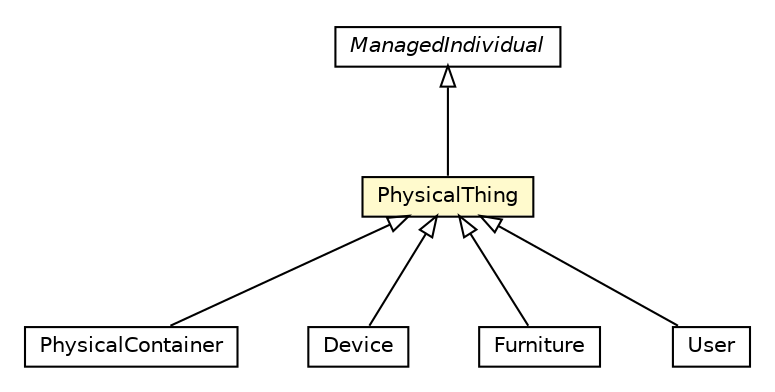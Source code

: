 #!/usr/local/bin/dot
#
# Class diagram 
# Generated by UMLGraph version R5_6-24-gf6e263 (http://www.umlgraph.org/)
#

digraph G {
	edge [fontname="Helvetica",fontsize=10,labelfontname="Helvetica",labelfontsize=10];
	node [fontname="Helvetica",fontsize=10,shape=plaintext];
	nodesep=0.25;
	ranksep=0.5;
	// org.universAAL.ontology.phThing.PhysicalContainer
	c282017 [label=<<table title="org.universAAL.ontology.phThing.PhysicalContainer" border="0" cellborder="1" cellspacing="0" cellpadding="2" port="p" href="./PhysicalContainer.html">
		<tr><td><table border="0" cellspacing="0" cellpadding="1">
<tr><td align="center" balign="center"> PhysicalContainer </td></tr>
		</table></td></tr>
		</table>>, URL="./PhysicalContainer.html", fontname="Helvetica", fontcolor="black", fontsize=10.0];
	// org.universAAL.ontology.phThing.Device
	c282018 [label=<<table title="org.universAAL.ontology.phThing.Device" border="0" cellborder="1" cellspacing="0" cellpadding="2" port="p" href="./Device.html">
		<tr><td><table border="0" cellspacing="0" cellpadding="1">
<tr><td align="center" balign="center"> Device </td></tr>
		</table></td></tr>
		</table>>, URL="./Device.html", fontname="Helvetica", fontcolor="black", fontsize=10.0];
	// org.universAAL.ontology.phThing.PhysicalThing
	c282019 [label=<<table title="org.universAAL.ontology.phThing.PhysicalThing" border="0" cellborder="1" cellspacing="0" cellpadding="2" port="p" bgcolor="lemonChiffon" href="./PhysicalThing.html">
		<tr><td><table border="0" cellspacing="0" cellpadding="1">
<tr><td align="center" balign="center"> PhysicalThing </td></tr>
		</table></td></tr>
		</table>>, URL="./PhysicalThing.html", fontname="Helvetica", fontcolor="black", fontsize=10.0];
	// org.universAAL.ontology.furniture.Furniture
	c282251 [label=<<table title="org.universAAL.ontology.furniture.Furniture" border="0" cellborder="1" cellspacing="0" cellpadding="2" port="p" href="../furniture/Furniture.html">
		<tr><td><table border="0" cellspacing="0" cellpadding="1">
<tr><td align="center" balign="center"> Furniture </td></tr>
		</table></td></tr>
		</table>>, URL="../furniture/Furniture.html", fontname="Helvetica", fontcolor="black", fontsize=10.0];
	// org.universAAL.ontology.profile.User
	c282264 [label=<<table title="org.universAAL.ontology.profile.User" border="0" cellborder="1" cellspacing="0" cellpadding="2" port="p" href="../profile/User.html">
		<tr><td><table border="0" cellspacing="0" cellpadding="1">
<tr><td align="center" balign="center"> User </td></tr>
		</table></td></tr>
		</table>>, URL="../profile/User.html", fontname="Helvetica", fontcolor="black", fontsize=10.0];
	//org.universAAL.ontology.phThing.PhysicalContainer extends org.universAAL.ontology.phThing.PhysicalThing
	c282019:p -> c282017:p [dir=back,arrowtail=empty];
	//org.universAAL.ontology.phThing.Device extends org.universAAL.ontology.phThing.PhysicalThing
	c282019:p -> c282018:p [dir=back,arrowtail=empty];
	//org.universAAL.ontology.phThing.PhysicalThing extends org.universAAL.middleware.owl.ManagedIndividual
	c282523:p -> c282019:p [dir=back,arrowtail=empty];
	//org.universAAL.ontology.furniture.Furniture extends org.universAAL.ontology.phThing.PhysicalThing
	c282019:p -> c282251:p [dir=back,arrowtail=empty];
	//org.universAAL.ontology.profile.User extends org.universAAL.ontology.phThing.PhysicalThing
	c282019:p -> c282264:p [dir=back,arrowtail=empty];
	// org.universAAL.middleware.owl.ManagedIndividual
	c282523 [label=<<table title="org.universAAL.middleware.owl.ManagedIndividual" border="0" cellborder="1" cellspacing="0" cellpadding="2" port="p" href="http://java.sun.com/j2se/1.4.2/docs/api/org/universAAL/middleware/owl/ManagedIndividual.html">
		<tr><td><table border="0" cellspacing="0" cellpadding="1">
<tr><td align="center" balign="center"><font face="Helvetica-Oblique"> ManagedIndividual </font></td></tr>
		</table></td></tr>
		</table>>, URL="http://java.sun.com/j2se/1.4.2/docs/api/org/universAAL/middleware/owl/ManagedIndividual.html", fontname="Helvetica", fontcolor="black", fontsize=10.0];
}

